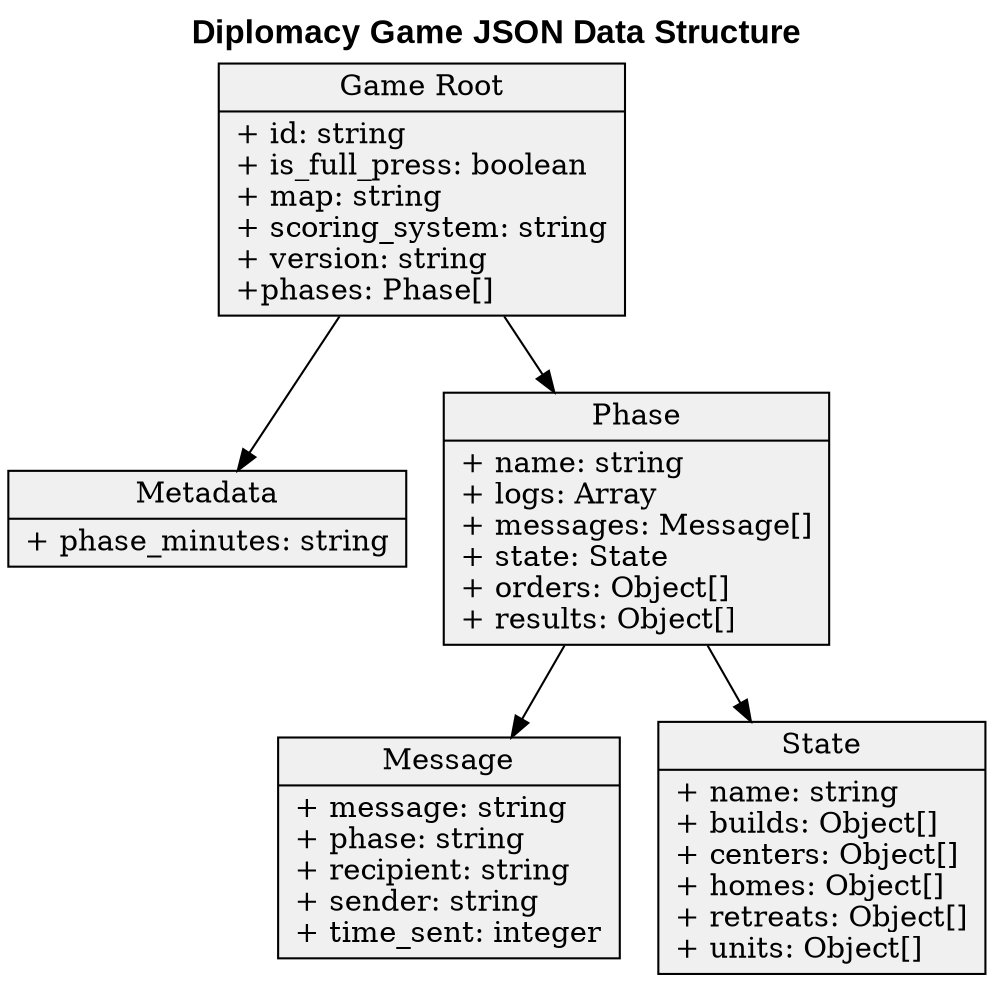digraph json_structure {
   // Graph-wide settings
   rankdir=TB;
   fontname="Arial Bold";
   
   // Title setup
   label="Diplomacy Game JSON Data Structure";
   labelloc="t";
   fontsize=16;

   // Node styles
   node [shape=record, style=filled, fillcolor="#f0f0f0"];
   
   game_root [label="{Game Root|+ id: string\l+ is_full_press: boolean\l+ map: string\l+ scoring_system: string\l+ version: string\l+phases: Phase[]\l}"];
   
   metadata [label="{Metadata|+ phase_minutes: string\l}"];
   
   phase [label="{Phase|+ name: string\l+ logs: Array\l+ messages: Message[]\l+ state: State\l+ orders: Object[]\l+ results: Object[]\l }"];
   
   message [label="{Message|+ message: string\l+ phase: string\l+ recipient: string\l+ sender: string\l+ time_sent: integer\l}"];
   
   state [label="{State|+ name: string\l+ builds: Object[]\l+ centers: Object[]\l+ homes: Object[]\l+ retreats: Object[]\l+ units: Object[]\l}"];
   
   game_root -> metadata;
   game_root -> phase;
   phase -> message;
   phase -> state;
}